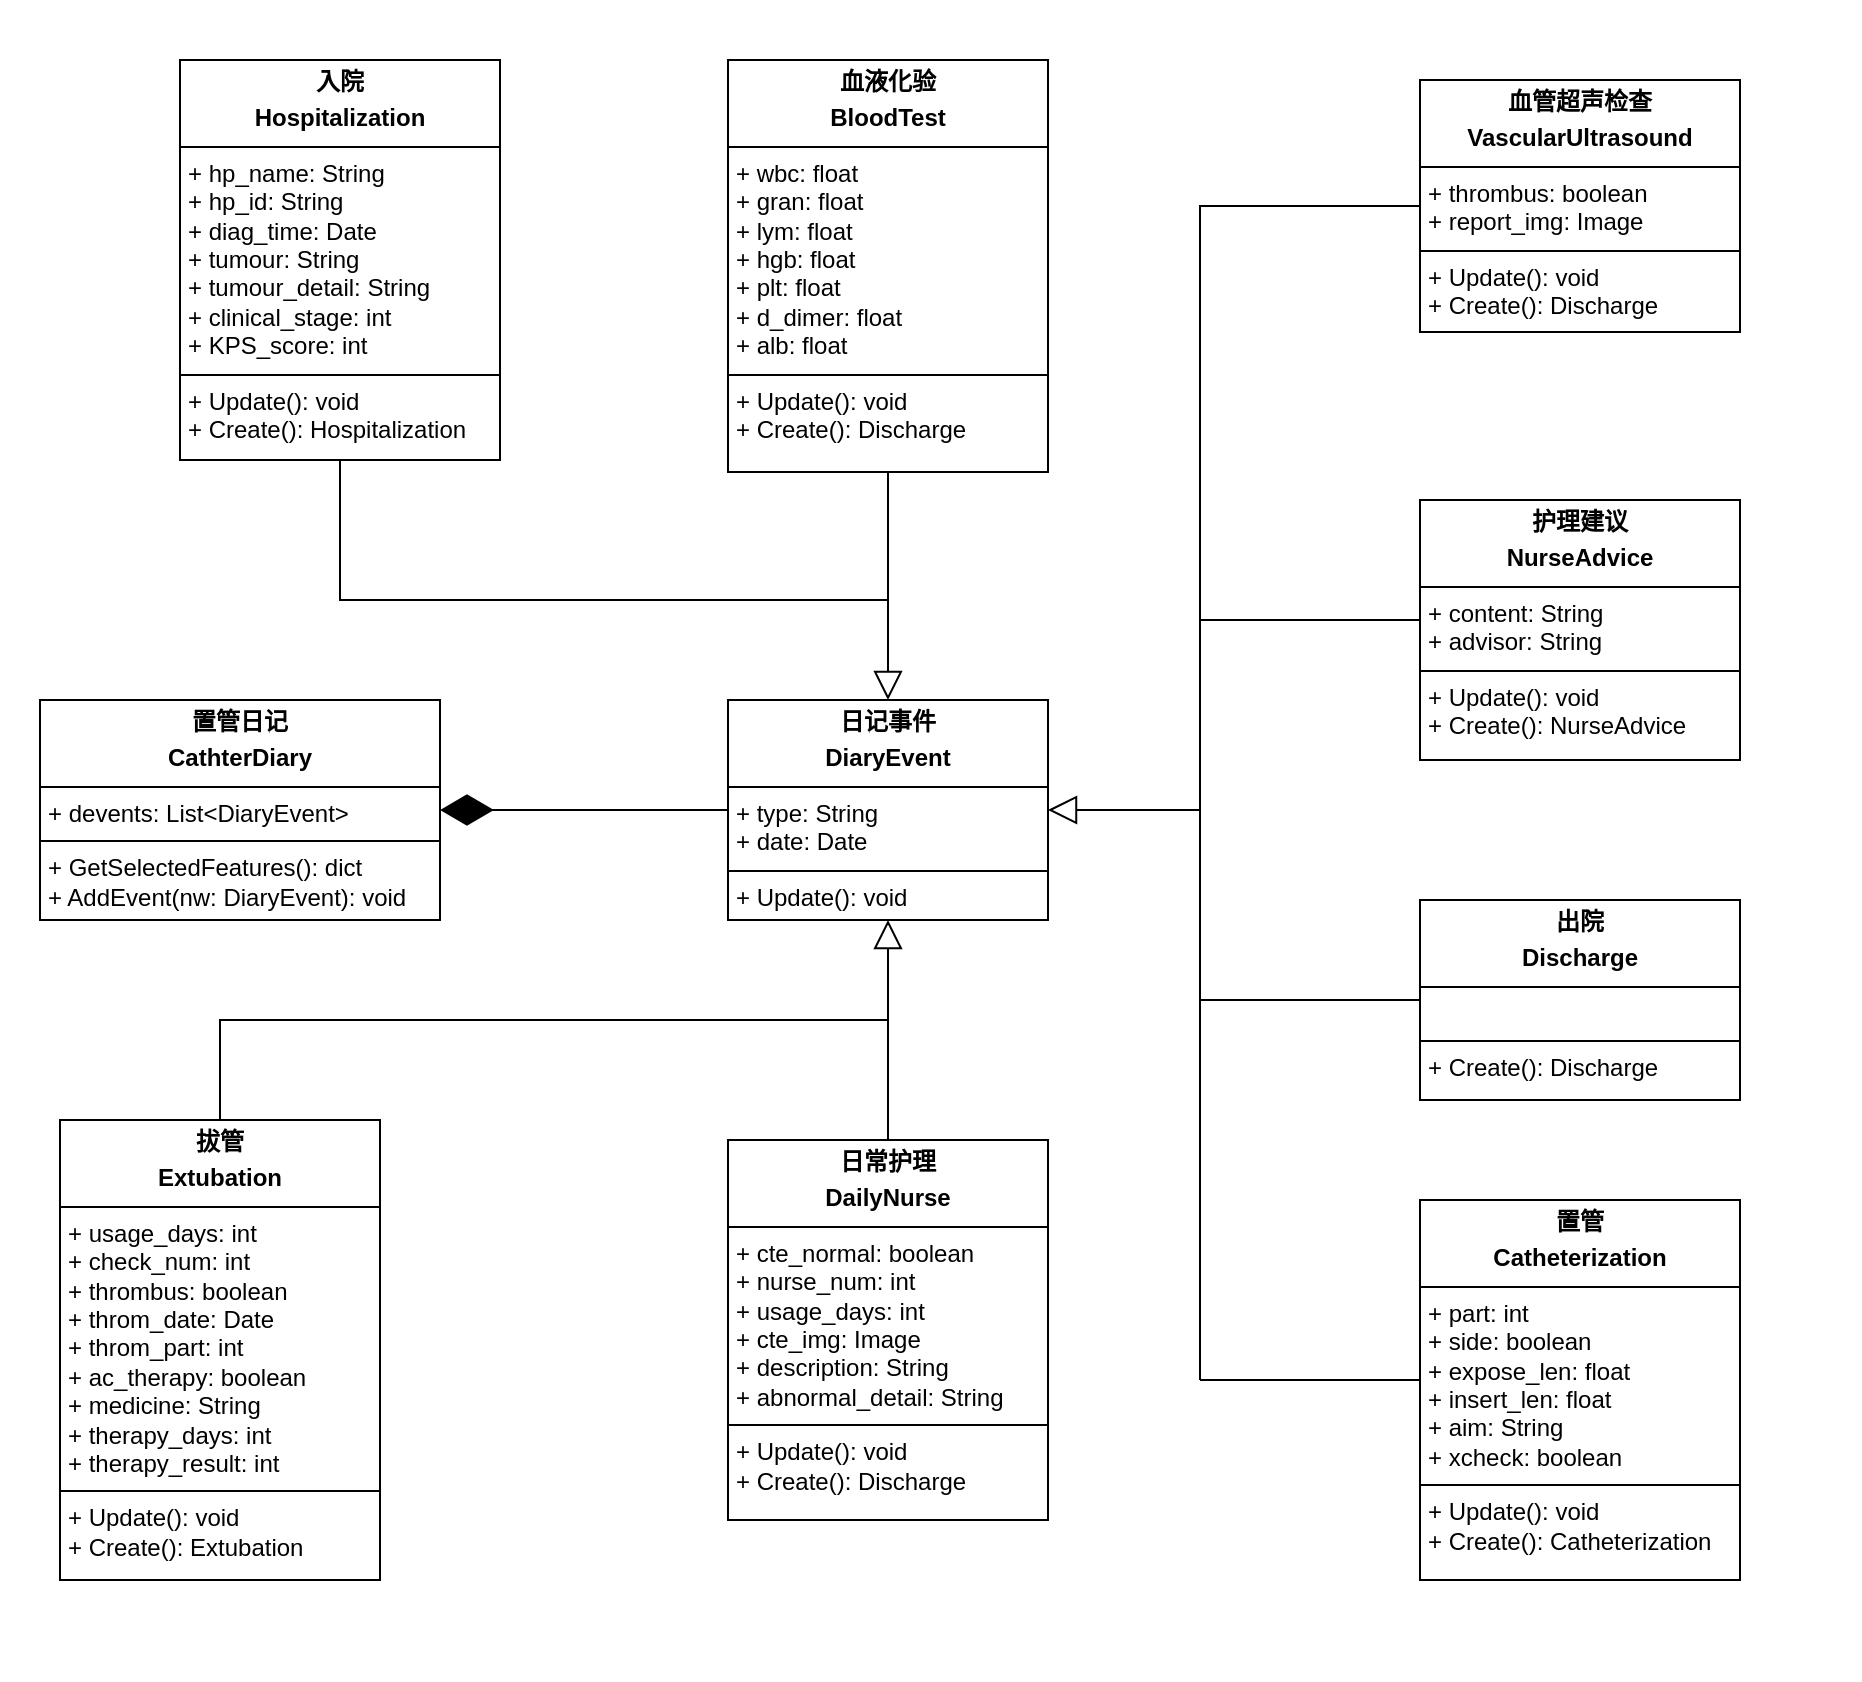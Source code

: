 <mxfile version="24.2.5" type="github">
  <diagram name="第 1 页" id="Sa93N0WYjpWHeaA8u0L-">
    <mxGraphModel dx="1544" dy="2002" grid="1" gridSize="10" guides="1" tooltips="1" connect="1" arrows="1" fold="1" page="1" pageScale="1" pageWidth="827" pageHeight="1169" math="0" shadow="0">
      <root>
        <mxCell id="0" />
        <mxCell id="1" parent="0" />
        <mxCell id="EdhwyVDAmfkspjoiPZXI-4" value="" style="rounded=0;whiteSpace=wrap;html=1;strokeColor=none;" vertex="1" parent="1">
          <mxGeometry x="50" y="-140" width="930" height="840" as="geometry" />
        </mxCell>
        <mxCell id="EdhwyVDAmfkspjoiPZXI-1" value="&lt;p style=&quot;margin:0px;margin-top:4px;text-align:center;&quot;&gt;&lt;b&gt;置管日记&lt;/b&gt;&lt;/p&gt;&lt;p style=&quot;margin:0px;margin-top:4px;text-align:center;&quot;&gt;&lt;b&gt;CathterDiary&lt;/b&gt;&lt;/p&gt;&lt;hr size=&quot;1&quot; style=&quot;border-style:solid;&quot;&gt;&lt;p style=&quot;margin:0px;margin-left:4px;&quot;&gt;+ devents: List&amp;lt;DiaryEvent&amp;gt;&lt;/p&gt;&lt;hr size=&quot;1&quot; style=&quot;border-style:solid;&quot;&gt;&lt;p style=&quot;margin:0px;margin-left:4px;&quot;&gt;+ GetSelectedFeatures(): dict&lt;/p&gt;&lt;p style=&quot;margin:0px;margin-left:4px;&quot;&gt;+ AddEvent(nw: DiaryEvent): void&lt;/p&gt;" style="verticalAlign=top;align=left;overflow=fill;html=1;whiteSpace=wrap;" vertex="1" parent="1">
          <mxGeometry x="70" y="210" width="200" height="110" as="geometry" />
        </mxCell>
        <mxCell id="EdhwyVDAmfkspjoiPZXI-2" value="&lt;p style=&quot;margin:0px;margin-top:4px;text-align:center;&quot;&gt;&lt;b&gt;日记事件&lt;/b&gt;&lt;/p&gt;&lt;p style=&quot;margin:0px;margin-top:4px;text-align:center;&quot;&gt;&lt;b&gt;DiaryEvent&lt;/b&gt;&lt;/p&gt;&lt;hr size=&quot;1&quot; style=&quot;border-style:solid;&quot;&gt;&lt;p style=&quot;margin:0px;margin-left:4px;&quot;&gt;+ type: String&lt;/p&gt;&lt;p style=&quot;margin:0px;margin-left:4px;&quot;&gt;+ date: Date&lt;/p&gt;&lt;hr size=&quot;1&quot; style=&quot;border-style:solid;&quot;&gt;&lt;p style=&quot;margin:0px;margin-left:4px;&quot;&gt;+ Update(): void&lt;/p&gt;" style="verticalAlign=top;align=left;overflow=fill;html=1;whiteSpace=wrap;" vertex="1" parent="1">
          <mxGeometry x="414" y="210" width="160" height="110" as="geometry" />
        </mxCell>
        <mxCell id="EdhwyVDAmfkspjoiPZXI-3" value="" style="endArrow=diamondThin;endFill=1;endSize=24;html=1;rounded=0;entryX=1;entryY=0.5;entryDx=0;entryDy=0;exitX=0;exitY=0.5;exitDx=0;exitDy=0;" edge="1" parent="1" source="EdhwyVDAmfkspjoiPZXI-2" target="EdhwyVDAmfkspjoiPZXI-1">
          <mxGeometry width="160" relative="1" as="geometry">
            <mxPoint x="604" y="225" as="sourcePoint" />
            <mxPoint x="474" y="235" as="targetPoint" />
          </mxGeometry>
        </mxCell>
        <mxCell id="EdhwyVDAmfkspjoiPZXI-7" value="&lt;p style=&quot;margin:0px;margin-top:4px;text-align:center;&quot;&gt;&lt;b&gt;入院&lt;/b&gt;&lt;/p&gt;&lt;p style=&quot;margin:0px;margin-top:4px;text-align:center;&quot;&gt;&lt;b&gt;Hospitalization&lt;/b&gt;&lt;/p&gt;&lt;hr size=&quot;1&quot; style=&quot;border-style:solid;&quot;&gt;&lt;p style=&quot;margin:0px;margin-left:4px;&quot;&gt;+ hp_name: String&lt;br&gt;&lt;/p&gt;&lt;p style=&quot;margin:0px;margin-left:4px;&quot;&gt;+ hp_id: String&lt;br&gt;+ diag_time: Date&lt;/p&gt;&lt;p style=&quot;margin:0px;margin-left:4px;&quot;&gt;+ tumour: String&lt;/p&gt;&lt;p style=&quot;margin:0px;margin-left:4px;&quot;&gt;+ tumour_detail: String&lt;/p&gt;&lt;p style=&quot;margin:0px;margin-left:4px;&quot;&gt;+ clinical_stage: int&lt;/p&gt;&lt;p style=&quot;margin:0px;margin-left:4px;&quot;&gt;+ KPS_score: int&lt;/p&gt;&lt;hr size=&quot;1&quot; style=&quot;border-style:solid;&quot;&gt;&lt;p style=&quot;margin:0px;margin-left:4px;&quot;&gt;&lt;span style=&quot;background-color: initial;&quot;&gt;+ Update(): void&lt;/span&gt;&lt;br&gt;&lt;/p&gt;&lt;p style=&quot;margin:0px;margin-left:4px;&quot;&gt;+ Create(): Hospitalization&lt;/p&gt;" style="verticalAlign=top;align=left;overflow=fill;html=1;whiteSpace=wrap;" vertex="1" parent="1">
          <mxGeometry x="140" y="-110" width="160" height="200" as="geometry" />
        </mxCell>
        <mxCell id="EdhwyVDAmfkspjoiPZXI-8" value="" style="edgeStyle=none;html=1;endSize=12;endArrow=block;endFill=0;rounded=0;entryX=1;entryY=0.5;entryDx=0;entryDy=0;exitX=0;exitY=0.5;exitDx=0;exitDy=0;" edge="1" parent="1" source="EdhwyVDAmfkspjoiPZXI-18" target="EdhwyVDAmfkspjoiPZXI-2">
          <mxGeometry width="160" relative="1" as="geometry">
            <mxPoint x="650" y="60" as="sourcePoint" />
            <mxPoint x="560" y="370" as="targetPoint" />
            <Array as="points">
              <mxPoint x="650" y="-37" />
              <mxPoint x="650" y="265" />
            </Array>
          </mxGeometry>
        </mxCell>
        <mxCell id="EdhwyVDAmfkspjoiPZXI-9" value="&lt;p style=&quot;margin:0px;margin-top:4px;text-align:center;&quot;&gt;&lt;b style=&quot;background-color: initial;&quot;&gt;出院&lt;/b&gt;&lt;/p&gt;&lt;p style=&quot;margin:0px;margin-top:4px;text-align:center;&quot;&gt;&lt;b style=&quot;background-color: initial;&quot;&gt;Discharge&lt;/b&gt;&lt;br&gt;&lt;/p&gt;&lt;hr size=&quot;1&quot; style=&quot;border-style:solid;&quot;&gt;&lt;p style=&quot;margin:0px;margin-left:4px;&quot;&gt;&lt;br&gt;&lt;/p&gt;&lt;hr size=&quot;1&quot; style=&quot;border-style:solid;&quot;&gt;&lt;p style=&quot;margin:0px;margin-left:4px;&quot;&gt;+ Create(): Discharge&lt;/p&gt;" style="verticalAlign=top;align=left;overflow=fill;html=1;whiteSpace=wrap;" vertex="1" parent="1">
          <mxGeometry x="760" y="310" width="160" height="100" as="geometry" />
        </mxCell>
        <mxCell id="EdhwyVDAmfkspjoiPZXI-11" value="&lt;p style=&quot;margin:0px;margin-top:4px;text-align:center;&quot;&gt;&lt;b&gt;置管&lt;/b&gt;&lt;/p&gt;&lt;p style=&quot;margin:0px;margin-top:4px;text-align:center;&quot;&gt;&lt;b&gt;Catheterization&lt;/b&gt;&lt;/p&gt;&lt;hr size=&quot;1&quot; style=&quot;border-style:solid;&quot;&gt;&lt;p style=&quot;margin:0px;margin-left:4px;&quot;&gt;+ part: int&lt;/p&gt;&lt;p style=&quot;margin:0px;margin-left:4px;&quot;&gt;+ side: boolean&lt;/p&gt;&lt;p style=&quot;margin:0px;margin-left:4px;&quot;&gt;+ expose_len: float&lt;/p&gt;&lt;p style=&quot;margin:0px;margin-left:4px;&quot;&gt;+ insert_len: float&lt;/p&gt;&lt;p style=&quot;margin:0px;margin-left:4px;&quot;&gt;+ aim: String&lt;/p&gt;&lt;p style=&quot;margin:0px;margin-left:4px;&quot;&gt;+ xcheck: boolean&lt;/p&gt;&lt;hr size=&quot;1&quot; style=&quot;border-style:solid;&quot;&gt;&lt;p style=&quot;margin:0px;margin-left:4px;&quot;&gt;&lt;span style=&quot;background-color: initial;&quot;&gt;+ Update(): void&lt;/span&gt;&lt;/p&gt;&lt;p style=&quot;margin:0px;margin-left:4px;&quot;&gt;&lt;span style=&quot;background-color: initial;&quot;&gt;+ Create(): Catheterization&lt;/span&gt;&lt;br&gt;&lt;/p&gt;&lt;p style=&quot;margin:0px;margin-left:4px;&quot;&gt;&lt;br&gt;&lt;/p&gt;" style="verticalAlign=top;align=left;overflow=fill;html=1;whiteSpace=wrap;" vertex="1" parent="1">
          <mxGeometry x="760" y="460" width="160" height="190" as="geometry" />
        </mxCell>
        <mxCell id="EdhwyVDAmfkspjoiPZXI-13" value="" style="line;strokeWidth=1;html=1;" vertex="1" parent="1">
          <mxGeometry x="650" y="165" width="110" height="10" as="geometry" />
        </mxCell>
        <mxCell id="EdhwyVDAmfkspjoiPZXI-14" value="&lt;p style=&quot;margin:0px;margin-top:4px;text-align:center;&quot;&gt;&lt;b&gt;拔管&lt;/b&gt;&lt;/p&gt;&lt;p style=&quot;margin:0px;margin-top:4px;text-align:center;&quot;&gt;&lt;b&gt;Extubation&lt;/b&gt;&lt;/p&gt;&lt;hr size=&quot;1&quot; style=&quot;border-style:solid;&quot;&gt;&lt;p style=&quot;margin:0px;margin-left:4px;&quot;&gt;+ usage_days: int&lt;/p&gt;&lt;p style=&quot;margin:0px;margin-left:4px;&quot;&gt;+ check_num: int&lt;/p&gt;&lt;p style=&quot;margin:0px;margin-left:4px;&quot;&gt;+ thrombus: boolean&lt;br&gt;+ throm_date: Date&lt;/p&gt;&lt;p style=&quot;margin:0px;margin-left:4px;&quot;&gt;+ throm_part: int&lt;/p&gt;&lt;p style=&quot;margin:0px;margin-left:4px;&quot;&gt;+ ac_therapy: boolean&lt;/p&gt;&lt;p style=&quot;margin:0px;margin-left:4px;&quot;&gt;+ medicine: String&lt;/p&gt;&lt;p style=&quot;margin:0px;margin-left:4px;&quot;&gt;+ therapy_days: int&lt;/p&gt;&lt;p style=&quot;margin:0px;margin-left:4px;&quot;&gt;+ therapy_result: int&lt;/p&gt;&lt;hr size=&quot;1&quot; style=&quot;border-style:solid;&quot;&gt;&lt;p style=&quot;margin:0px;margin-left:4px;&quot;&gt;+ Update(): void&lt;span style=&quot;background-color: initial;&quot;&gt;&lt;br&gt;&lt;/span&gt;&lt;/p&gt;&lt;p style=&quot;margin:0px;margin-left:4px;&quot;&gt;&lt;span style=&quot;background-color: initial;&quot;&gt;+ Create(): Extubation&lt;/span&gt;&lt;br&gt;&lt;/p&gt;&lt;p style=&quot;margin:0px;margin-left:4px;&quot;&gt;&lt;br&gt;&lt;/p&gt;" style="verticalAlign=top;align=left;overflow=fill;html=1;whiteSpace=wrap;" vertex="1" parent="1">
          <mxGeometry x="80" y="420" width="160" height="230" as="geometry" />
        </mxCell>
        <mxCell id="EdhwyVDAmfkspjoiPZXI-15" value="&lt;p style=&quot;margin:0px;margin-top:4px;text-align:center;&quot;&gt;&lt;b&gt;护理建议&lt;/b&gt;&lt;/p&gt;&lt;p style=&quot;margin:0px;margin-top:4px;text-align:center;&quot;&gt;&lt;b style=&quot;background-color: initial;&quot;&gt;NurseAdvice&lt;/b&gt;&lt;br&gt;&lt;/p&gt;&lt;hr size=&quot;1&quot; style=&quot;border-style:solid;&quot;&gt;&lt;p style=&quot;margin:0px;margin-left:4px;&quot;&gt;+ content: String&lt;/p&gt;&lt;p style=&quot;margin:0px;margin-left:4px;&quot;&gt;+ advisor: String&lt;/p&gt;&lt;hr size=&quot;1&quot; style=&quot;border-style:solid;&quot;&gt;&lt;p style=&quot;margin:0px;margin-left:4px;&quot;&gt;+ Update(): void&lt;br&gt;&lt;/p&gt;&lt;p style=&quot;margin:0px;margin-left:4px;&quot;&gt;+ Create(): NurseAdvice&lt;/p&gt;" style="verticalAlign=top;align=left;overflow=fill;html=1;whiteSpace=wrap;" vertex="1" parent="1">
          <mxGeometry x="760" y="110" width="160" height="130" as="geometry" />
        </mxCell>
        <mxCell id="EdhwyVDAmfkspjoiPZXI-16" value="&lt;p style=&quot;margin:0px;margin-top:4px;text-align:center;&quot;&gt;&lt;b style=&quot;background-color: initial;&quot;&gt;日常护理&lt;/b&gt;&lt;/p&gt;&lt;p style=&quot;margin:0px;margin-top:4px;text-align:center;&quot;&gt;&lt;b&gt;DailyNurse&lt;/b&gt;&lt;/p&gt;&lt;hr size=&quot;1&quot; style=&quot;border-style:solid;&quot;&gt;&lt;p style=&quot;margin:0px;margin-left:4px;&quot;&gt;+ cte_normal: boolean&lt;/p&gt;&lt;p style=&quot;margin:0px;margin-left:4px;&quot;&gt;+ nurse_num: int&lt;/p&gt;&lt;p style=&quot;margin:0px;margin-left:4px;&quot;&gt;+ usage_days: int&lt;/p&gt;&lt;p style=&quot;margin:0px;margin-left:4px;&quot;&gt;+ cte_img: Image&lt;/p&gt;&lt;p style=&quot;margin:0px;margin-left:4px;&quot;&gt;+ description: String&lt;/p&gt;&lt;p style=&quot;margin:0px;margin-left:4px;&quot;&gt;+ abnormal_detail: String&lt;/p&gt;&lt;hr size=&quot;1&quot; style=&quot;border-style:solid;&quot;&gt;&lt;p style=&quot;margin:0px;margin-left:4px;&quot;&gt;+ Update(): void&lt;br&gt;&lt;/p&gt;&lt;p style=&quot;margin:0px;margin-left:4px;&quot;&gt;+ Create(): Discharge&lt;/p&gt;" style="verticalAlign=top;align=left;overflow=fill;html=1;whiteSpace=wrap;" vertex="1" parent="1">
          <mxGeometry x="414" y="430" width="160" height="190" as="geometry" />
        </mxCell>
        <mxCell id="EdhwyVDAmfkspjoiPZXI-18" value="&lt;p style=&quot;margin:0px;margin-top:4px;text-align:center;&quot;&gt;&lt;b style=&quot;background-color: initial;&quot;&gt;血管超声检查&lt;/b&gt;&lt;/p&gt;&lt;p style=&quot;margin:0px;margin-top:4px;text-align:center;&quot;&gt;&lt;b style=&quot;background-color: initial;&quot;&gt;VascularUltrasound&lt;/b&gt;&lt;br&gt;&lt;/p&gt;&lt;hr size=&quot;1&quot; style=&quot;border-style:solid;&quot;&gt;&lt;p style=&quot;margin:0px;margin-left:4px;&quot;&gt;+ thrombus: boolean&lt;/p&gt;&lt;p style=&quot;margin:0px;margin-left:4px;&quot;&gt;+ report_img: Image&lt;/p&gt;&lt;hr size=&quot;1&quot; style=&quot;border-style:solid;&quot;&gt;&lt;p style=&quot;margin:0px;margin-left:4px;&quot;&gt;+ Update(): void&lt;/p&gt;&lt;p style=&quot;margin:0px;margin-left:4px;&quot;&gt;+ Create(): Discharge&lt;/p&gt;" style="verticalAlign=top;align=left;overflow=fill;html=1;whiteSpace=wrap;" vertex="1" parent="1">
          <mxGeometry x="760" y="-100" width="160" height="126" as="geometry" />
        </mxCell>
        <mxCell id="EdhwyVDAmfkspjoiPZXI-19" value="&lt;p style=&quot;margin:0px;margin-top:4px;text-align:center;&quot;&gt;&lt;b&gt;血液化验&lt;/b&gt;&lt;/p&gt;&lt;p style=&quot;margin:0px;margin-top:4px;text-align:center;&quot;&gt;&lt;b&gt;BloodTest&lt;/b&gt;&lt;/p&gt;&lt;hr size=&quot;1&quot; style=&quot;border-style:solid;&quot;&gt;&lt;p style=&quot;margin:0px;margin-left:4px;&quot;&gt;+ wbc: float&lt;/p&gt;&lt;p style=&quot;margin:0px;margin-left:4px;&quot;&gt;+ gran: float&lt;/p&gt;&lt;p style=&quot;margin:0px;margin-left:4px;&quot;&gt;+ lym: float&lt;/p&gt;&lt;p style=&quot;margin:0px;margin-left:4px;&quot;&gt;+ hgb: float&lt;/p&gt;&lt;p style=&quot;margin:0px;margin-left:4px;&quot;&gt;+ plt: float&lt;/p&gt;&lt;p style=&quot;margin:0px;margin-left:4px;&quot;&gt;+ d_dimer: float&lt;/p&gt;&lt;p style=&quot;margin:0px;margin-left:4px;&quot;&gt;+ alb: float&lt;/p&gt;&lt;hr size=&quot;1&quot; style=&quot;border-style:solid;&quot;&gt;&lt;p style=&quot;margin:0px;margin-left:4px;&quot;&gt;+ Update(): void&lt;/p&gt;&lt;p style=&quot;margin:0px;margin-left:4px;&quot;&gt;+ Create(): Discharge&lt;/p&gt;" style="verticalAlign=top;align=left;overflow=fill;html=1;whiteSpace=wrap;" vertex="1" parent="1">
          <mxGeometry x="414" y="-110" width="160" height="206" as="geometry" />
        </mxCell>
        <mxCell id="EdhwyVDAmfkspjoiPZXI-20" value="" style="line;strokeWidth=1;direction=south;html=1;" vertex="1" parent="1">
          <mxGeometry x="645" y="265" width="10" height="285" as="geometry" />
        </mxCell>
        <mxCell id="EdhwyVDAmfkspjoiPZXI-21" value="" style="line;strokeWidth=1;html=1;" vertex="1" parent="1">
          <mxGeometry x="650" y="355" width="110" height="10" as="geometry" />
        </mxCell>
        <mxCell id="EdhwyVDAmfkspjoiPZXI-24" value="" style="line;strokeWidth=1;html=1;" vertex="1" parent="1">
          <mxGeometry x="650" y="545" width="110" height="10" as="geometry" />
        </mxCell>
        <mxCell id="EdhwyVDAmfkspjoiPZXI-25" value="" style="edgeStyle=none;html=1;endSize=12;endArrow=block;endFill=0;rounded=0;entryX=0.5;entryY=0;entryDx=0;entryDy=0;exitX=0.5;exitY=1;exitDx=0;exitDy=0;" edge="1" parent="1" source="EdhwyVDAmfkspjoiPZXI-7" target="EdhwyVDAmfkspjoiPZXI-2">
          <mxGeometry width="160" relative="1" as="geometry">
            <mxPoint x="770" y="-27" as="sourcePoint" />
            <mxPoint x="605" y="275" as="targetPoint" />
            <Array as="points">
              <mxPoint x="220" y="160" />
              <mxPoint x="494" y="160" />
            </Array>
          </mxGeometry>
        </mxCell>
        <mxCell id="EdhwyVDAmfkspjoiPZXI-26" value="" style="line;strokeWidth=1;direction=south;html=1;" vertex="1" parent="1">
          <mxGeometry x="489" y="96" width="10" height="65" as="geometry" />
        </mxCell>
        <mxCell id="EdhwyVDAmfkspjoiPZXI-28" value="" style="edgeStyle=none;html=1;endSize=12;endArrow=block;endFill=0;rounded=0;entryX=0.5;entryY=1;entryDx=0;entryDy=0;exitX=0.5;exitY=0;exitDx=0;exitDy=0;" edge="1" parent="1" source="EdhwyVDAmfkspjoiPZXI-14" target="EdhwyVDAmfkspjoiPZXI-2">
          <mxGeometry width="160" relative="1" as="geometry">
            <mxPoint x="215" y="330" as="sourcePoint" />
            <mxPoint x="499" y="320" as="targetPoint" />
            <Array as="points">
              <mxPoint x="160" y="370" />
              <mxPoint x="494" y="370" />
            </Array>
          </mxGeometry>
        </mxCell>
        <mxCell id="EdhwyVDAmfkspjoiPZXI-29" value="" style="line;strokeWidth=1;direction=south;html=1;" vertex="1" parent="1">
          <mxGeometry x="489" y="365" width="10" height="65" as="geometry" />
        </mxCell>
      </root>
    </mxGraphModel>
  </diagram>
</mxfile>
